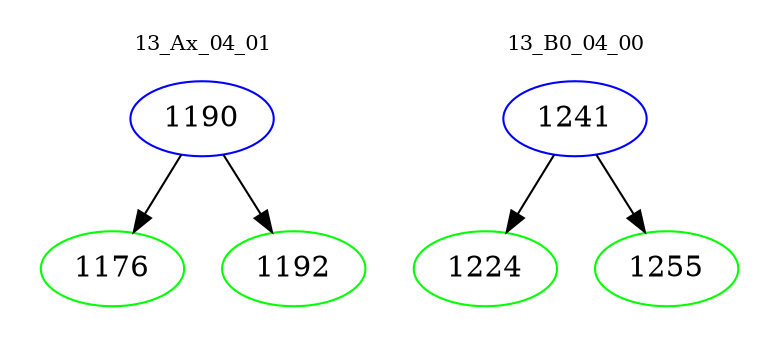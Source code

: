 digraph{
subgraph cluster_0 {
color = white
label = "13_Ax_04_01";
fontsize=10;
T0_1190 [label="1190", color="blue"]
T0_1190 -> T0_1176 [color="black"]
T0_1176 [label="1176", color="green"]
T0_1190 -> T0_1192 [color="black"]
T0_1192 [label="1192", color="green"]
}
subgraph cluster_1 {
color = white
label = "13_B0_04_00";
fontsize=10;
T1_1241 [label="1241", color="blue"]
T1_1241 -> T1_1224 [color="black"]
T1_1224 [label="1224", color="green"]
T1_1241 -> T1_1255 [color="black"]
T1_1255 [label="1255", color="green"]
}
}
